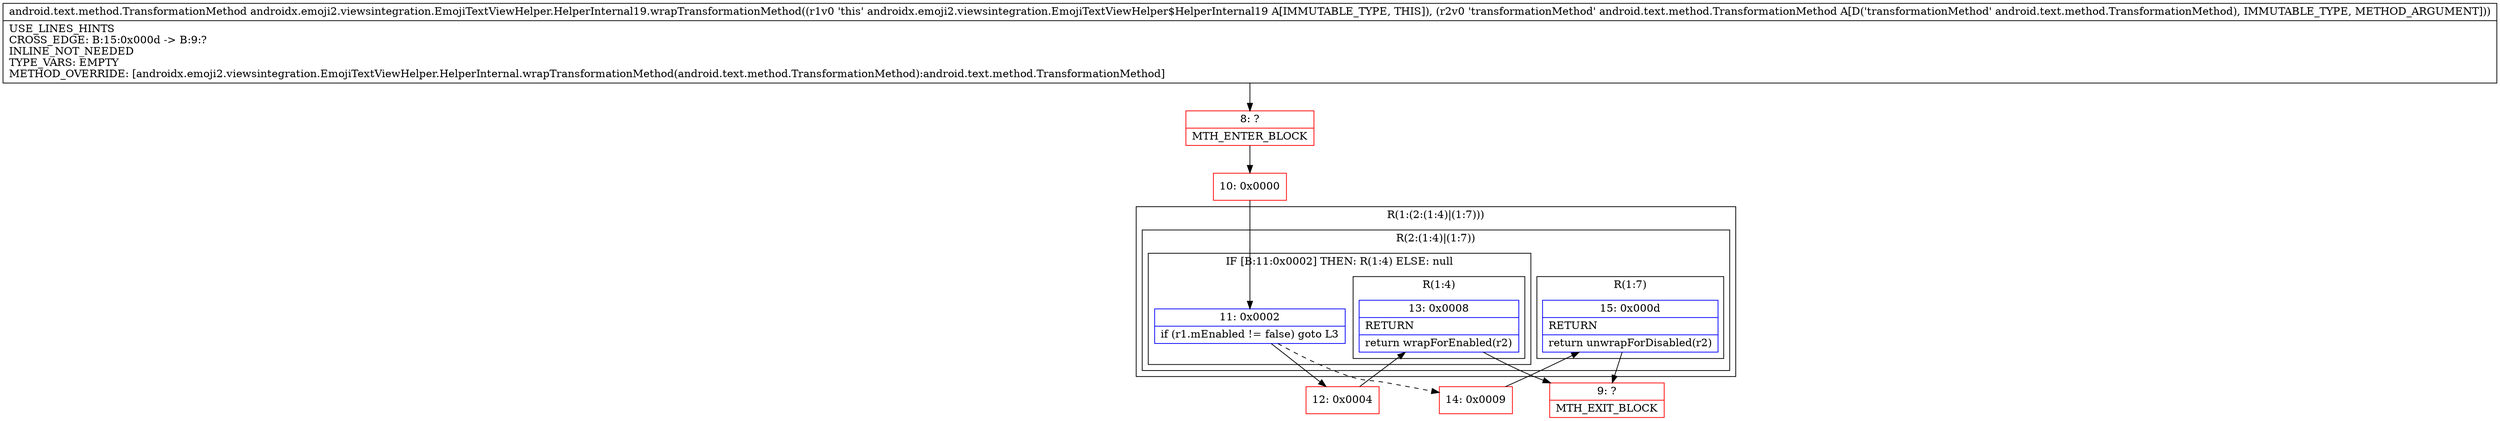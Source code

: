 digraph "CFG forandroidx.emoji2.viewsintegration.EmojiTextViewHelper.HelperInternal19.wrapTransformationMethod(Landroid\/text\/method\/TransformationMethod;)Landroid\/text\/method\/TransformationMethod;" {
subgraph cluster_Region_1895926107 {
label = "R(1:(2:(1:4)|(1:7)))";
node [shape=record,color=blue];
subgraph cluster_Region_1282170832 {
label = "R(2:(1:4)|(1:7))";
node [shape=record,color=blue];
subgraph cluster_IfRegion_1943267424 {
label = "IF [B:11:0x0002] THEN: R(1:4) ELSE: null";
node [shape=record,color=blue];
Node_11 [shape=record,label="{11\:\ 0x0002|if (r1.mEnabled != false) goto L3\l}"];
subgraph cluster_Region_1767319933 {
label = "R(1:4)";
node [shape=record,color=blue];
Node_13 [shape=record,label="{13\:\ 0x0008|RETURN\l|return wrapForEnabled(r2)\l}"];
}
}
subgraph cluster_Region_350305885 {
label = "R(1:7)";
node [shape=record,color=blue];
Node_15 [shape=record,label="{15\:\ 0x000d|RETURN\l|return unwrapForDisabled(r2)\l}"];
}
}
}
Node_8 [shape=record,color=red,label="{8\:\ ?|MTH_ENTER_BLOCK\l}"];
Node_10 [shape=record,color=red,label="{10\:\ 0x0000}"];
Node_12 [shape=record,color=red,label="{12\:\ 0x0004}"];
Node_9 [shape=record,color=red,label="{9\:\ ?|MTH_EXIT_BLOCK\l}"];
Node_14 [shape=record,color=red,label="{14\:\ 0x0009}"];
MethodNode[shape=record,label="{android.text.method.TransformationMethod androidx.emoji2.viewsintegration.EmojiTextViewHelper.HelperInternal19.wrapTransformationMethod((r1v0 'this' androidx.emoji2.viewsintegration.EmojiTextViewHelper$HelperInternal19 A[IMMUTABLE_TYPE, THIS]), (r2v0 'transformationMethod' android.text.method.TransformationMethod A[D('transformationMethod' android.text.method.TransformationMethod), IMMUTABLE_TYPE, METHOD_ARGUMENT]))  | USE_LINES_HINTS\lCROSS_EDGE: B:15:0x000d \-\> B:9:?\lINLINE_NOT_NEEDED\lTYPE_VARS: EMPTY\lMETHOD_OVERRIDE: [androidx.emoji2.viewsintegration.EmojiTextViewHelper.HelperInternal.wrapTransformationMethod(android.text.method.TransformationMethod):android.text.method.TransformationMethod]\l}"];
MethodNode -> Node_8;Node_11 -> Node_12;
Node_11 -> Node_14[style=dashed];
Node_13 -> Node_9;
Node_15 -> Node_9;
Node_8 -> Node_10;
Node_10 -> Node_11;
Node_12 -> Node_13;
Node_14 -> Node_15;
}

